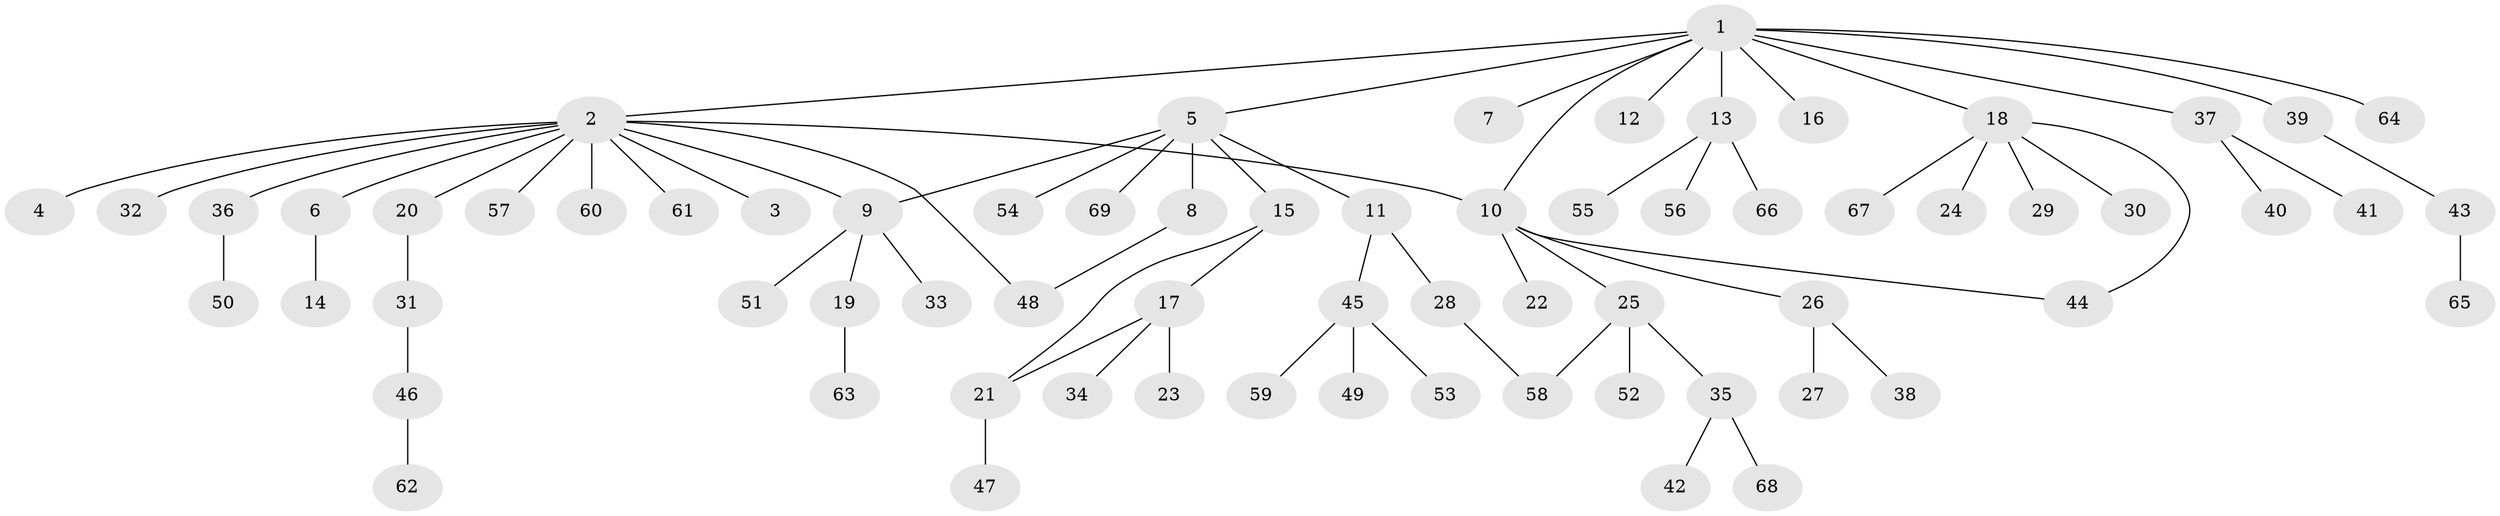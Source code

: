 // coarse degree distribution, {1: 0.75, 12: 0.020833333333333332, 3: 0.0625, 18: 0.020833333333333332, 2: 0.08333333333333333, 4: 0.041666666666666664, 5: 0.020833333333333332}
// Generated by graph-tools (version 1.1) at 2025/51/03/04/25 21:51:47]
// undirected, 69 vertices, 74 edges
graph export_dot {
graph [start="1"]
  node [color=gray90,style=filled];
  1;
  2;
  3;
  4;
  5;
  6;
  7;
  8;
  9;
  10;
  11;
  12;
  13;
  14;
  15;
  16;
  17;
  18;
  19;
  20;
  21;
  22;
  23;
  24;
  25;
  26;
  27;
  28;
  29;
  30;
  31;
  32;
  33;
  34;
  35;
  36;
  37;
  38;
  39;
  40;
  41;
  42;
  43;
  44;
  45;
  46;
  47;
  48;
  49;
  50;
  51;
  52;
  53;
  54;
  55;
  56;
  57;
  58;
  59;
  60;
  61;
  62;
  63;
  64;
  65;
  66;
  67;
  68;
  69;
  1 -- 2;
  1 -- 5;
  1 -- 7;
  1 -- 10;
  1 -- 12;
  1 -- 13;
  1 -- 16;
  1 -- 18;
  1 -- 37;
  1 -- 39;
  1 -- 64;
  2 -- 3;
  2 -- 4;
  2 -- 6;
  2 -- 9;
  2 -- 10;
  2 -- 20;
  2 -- 32;
  2 -- 36;
  2 -- 48;
  2 -- 57;
  2 -- 60;
  2 -- 61;
  5 -- 8;
  5 -- 9;
  5 -- 11;
  5 -- 15;
  5 -- 54;
  5 -- 69;
  6 -- 14;
  8 -- 48;
  9 -- 19;
  9 -- 33;
  9 -- 51;
  10 -- 22;
  10 -- 25;
  10 -- 26;
  10 -- 44;
  11 -- 28;
  11 -- 45;
  13 -- 55;
  13 -- 56;
  13 -- 66;
  15 -- 17;
  15 -- 21;
  17 -- 21;
  17 -- 23;
  17 -- 34;
  18 -- 24;
  18 -- 29;
  18 -- 30;
  18 -- 44;
  18 -- 67;
  19 -- 63;
  20 -- 31;
  21 -- 47;
  25 -- 35;
  25 -- 52;
  25 -- 58;
  26 -- 27;
  26 -- 38;
  28 -- 58;
  31 -- 46;
  35 -- 42;
  35 -- 68;
  36 -- 50;
  37 -- 40;
  37 -- 41;
  39 -- 43;
  43 -- 65;
  45 -- 49;
  45 -- 53;
  45 -- 59;
  46 -- 62;
}
